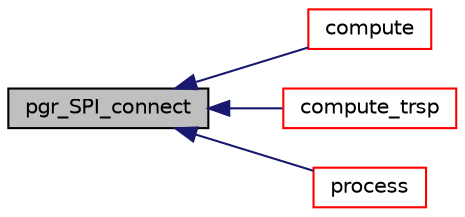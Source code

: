 digraph "pgr_SPI_connect"
{
  edge [fontname="Helvetica",fontsize="10",labelfontname="Helvetica",labelfontsize="10"];
  node [fontname="Helvetica",fontsize="10",shape=record];
  rankdir="LR";
  Node6 [label="pgr_SPI_connect",height=0.2,width=0.4,color="black", fillcolor="grey75", style="filled", fontcolor="black"];
  Node6 -> Node7 [dir="back",color="midnightblue",fontsize="10",style="solid",fontname="Helvetica"];
  Node7 [label="compute",height=0.2,width=0.4,color="red", fillcolor="white", style="filled",URL="$ksp_8c.html#a896f074f30ab89f370432034161aa478"];
  Node6 -> Node9 [dir="back",color="midnightblue",fontsize="10",style="solid",fontname="Helvetica"];
  Node9 [label="compute_trsp",height=0.2,width=0.4,color="red", fillcolor="white", style="filled",URL="$new__trsp_8c.html#a4b6c631c8d12b27e5c230ecdb589d414"];
  Node6 -> Node11 [dir="back",color="midnightblue",fontsize="10",style="solid",fontname="Helvetica"];
  Node11 [label="process",height=0.2,width=0.4,color="red", fillcolor="white", style="filled",URL="$floydWarshall_8c.html#a99c400bfc9956ba2b5180fa07e2875d4"];
}
